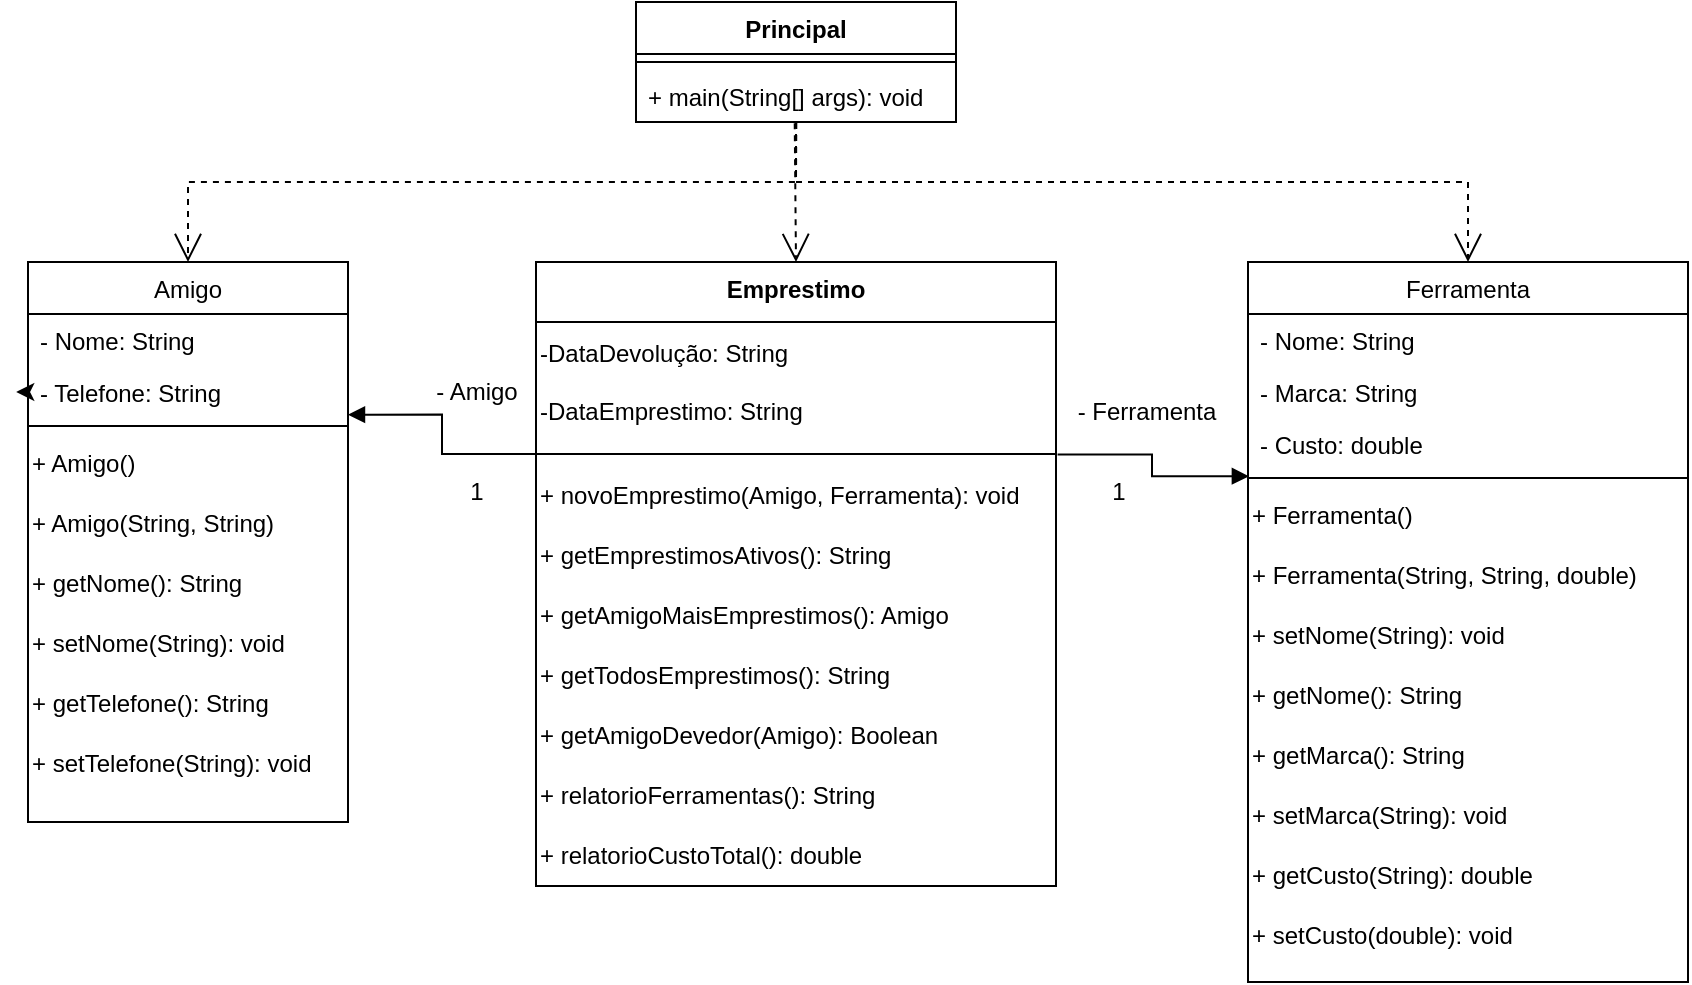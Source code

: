 <mxfile version="24.3.1" type="github">
  <diagram id="C5RBs43oDa-KdzZeNtuy" name="Page-1">
    <mxGraphModel dx="832" dy="481" grid="1" gridSize="10" guides="1" tooltips="1" connect="1" arrows="1" fold="1" page="1" pageScale="1" pageWidth="827" pageHeight="1169" math="0" shadow="0">
      <root>
        <mxCell id="WIyWlLk6GJQsqaUBKTNV-0" />
        <mxCell id="WIyWlLk6GJQsqaUBKTNV-1" parent="WIyWlLk6GJQsqaUBKTNV-0" />
        <mxCell id="zkfFHV4jXpPFQw0GAbJ--0" value="Amigo" style="swimlane;fontStyle=0;align=center;verticalAlign=top;childLayout=stackLayout;horizontal=1;startSize=26;horizontalStack=0;resizeParent=1;resizeLast=0;collapsible=1;marginBottom=0;rounded=0;shadow=0;strokeWidth=1;" parent="WIyWlLk6GJQsqaUBKTNV-1" vertex="1">
          <mxGeometry x="40" y="200" width="160" height="280" as="geometry">
            <mxRectangle x="230" y="140" width="160" height="26" as="alternateBounds" />
          </mxGeometry>
        </mxCell>
        <mxCell id="zkfFHV4jXpPFQw0GAbJ--1" value="- Nome: String" style="text;align=left;verticalAlign=top;spacingLeft=4;spacingRight=4;overflow=hidden;rotatable=0;points=[[0,0.5],[1,0.5]];portConstraint=eastwest;" parent="zkfFHV4jXpPFQw0GAbJ--0" vertex="1">
          <mxGeometry y="26" width="160" height="26" as="geometry" />
        </mxCell>
        <mxCell id="zkfFHV4jXpPFQw0GAbJ--2" value="- Telefone: String" style="text;align=left;verticalAlign=top;spacingLeft=4;spacingRight=4;overflow=hidden;rotatable=0;points=[[0,0.5],[1,0.5]];portConstraint=eastwest;rounded=0;shadow=0;html=0;" parent="zkfFHV4jXpPFQw0GAbJ--0" vertex="1">
          <mxGeometry y="52" width="160" height="26" as="geometry" />
        </mxCell>
        <mxCell id="zkfFHV4jXpPFQw0GAbJ--4" value="" style="line;html=1;strokeWidth=1;align=left;verticalAlign=middle;spacingTop=-1;spacingLeft=3;spacingRight=3;rotatable=0;labelPosition=right;points=[];portConstraint=eastwest;" parent="zkfFHV4jXpPFQw0GAbJ--0" vertex="1">
          <mxGeometry y="78" width="160" height="8" as="geometry" />
        </mxCell>
        <mxCell id="Jhfz_wiX2IJ8C3nvSUvK-13" style="edgeStyle=orthogonalEdgeStyle;rounded=0;orthogonalLoop=1;jettySize=auto;html=1;exitX=0;exitY=0.5;exitDx=0;exitDy=0;entryX=-0.037;entryY=0.462;entryDx=0;entryDy=0;entryPerimeter=0;" parent="zkfFHV4jXpPFQw0GAbJ--0" source="zkfFHV4jXpPFQw0GAbJ--2" target="zkfFHV4jXpPFQw0GAbJ--2" edge="1">
          <mxGeometry relative="1" as="geometry" />
        </mxCell>
        <mxCell id="Jhfz_wiX2IJ8C3nvSUvK-22" value="+ Amigo()" style="text;html=1;align=left;verticalAlign=middle;resizable=0;points=[];autosize=1;strokeColor=none;fillColor=none;" parent="zkfFHV4jXpPFQw0GAbJ--0" vertex="1">
          <mxGeometry y="86" width="160" height="30" as="geometry" />
        </mxCell>
        <mxCell id="Jhfz_wiX2IJ8C3nvSUvK-24" value="+ Amigo(String, String)" style="text;html=1;align=left;verticalAlign=middle;resizable=0;points=[];autosize=1;strokeColor=none;fillColor=none;" parent="zkfFHV4jXpPFQw0GAbJ--0" vertex="1">
          <mxGeometry y="116" width="160" height="30" as="geometry" />
        </mxCell>
        <mxCell id="Jhfz_wiX2IJ8C3nvSUvK-26" value="+ getNome(): String" style="text;html=1;align=left;verticalAlign=middle;resizable=0;points=[];autosize=1;strokeColor=none;fillColor=none;" parent="zkfFHV4jXpPFQw0GAbJ--0" vertex="1">
          <mxGeometry y="146" width="160" height="30" as="geometry" />
        </mxCell>
        <mxCell id="Jhfz_wiX2IJ8C3nvSUvK-27" value="+ setNome(String): void" style="text;html=1;align=left;verticalAlign=middle;resizable=0;points=[];autosize=1;strokeColor=none;fillColor=none;" parent="zkfFHV4jXpPFQw0GAbJ--0" vertex="1">
          <mxGeometry y="176" width="160" height="30" as="geometry" />
        </mxCell>
        <mxCell id="Jhfz_wiX2IJ8C3nvSUvK-28" value="+ getTelefone(): String" style="text;html=1;align=left;verticalAlign=middle;resizable=0;points=[];autosize=1;strokeColor=none;fillColor=none;" parent="zkfFHV4jXpPFQw0GAbJ--0" vertex="1">
          <mxGeometry y="206" width="160" height="30" as="geometry" />
        </mxCell>
        <mxCell id="Jhfz_wiX2IJ8C3nvSUvK-29" value="+ setTelefone(String): void" style="text;html=1;align=left;verticalAlign=middle;resizable=0;points=[];autosize=1;strokeColor=none;fillColor=none;" parent="zkfFHV4jXpPFQw0GAbJ--0" vertex="1">
          <mxGeometry y="236" width="160" height="30" as="geometry" />
        </mxCell>
        <mxCell id="zkfFHV4jXpPFQw0GAbJ--17" value="Ferramenta" style="swimlane;fontStyle=0;align=center;verticalAlign=top;childLayout=stackLayout;horizontal=1;startSize=26;horizontalStack=0;resizeParent=1;resizeLast=0;collapsible=1;marginBottom=0;rounded=0;shadow=0;strokeWidth=1;" parent="WIyWlLk6GJQsqaUBKTNV-1" vertex="1">
          <mxGeometry x="650" y="200" width="220" height="360" as="geometry">
            <mxRectangle x="550" y="140" width="160" height="26" as="alternateBounds" />
          </mxGeometry>
        </mxCell>
        <mxCell id="zkfFHV4jXpPFQw0GAbJ--18" value="- Nome: String" style="text;align=left;verticalAlign=top;spacingLeft=4;spacingRight=4;overflow=hidden;rotatable=0;points=[[0,0.5],[1,0.5]];portConstraint=eastwest;" parent="zkfFHV4jXpPFQw0GAbJ--17" vertex="1">
          <mxGeometry y="26" width="220" height="26" as="geometry" />
        </mxCell>
        <mxCell id="zkfFHV4jXpPFQw0GAbJ--19" value="- Marca: String" style="text;align=left;verticalAlign=top;spacingLeft=4;spacingRight=4;overflow=hidden;rotatable=0;points=[[0,0.5],[1,0.5]];portConstraint=eastwest;rounded=0;shadow=0;html=0;" parent="zkfFHV4jXpPFQw0GAbJ--17" vertex="1">
          <mxGeometry y="52" width="220" height="26" as="geometry" />
        </mxCell>
        <mxCell id="zkfFHV4jXpPFQw0GAbJ--20" value="- Custo: double" style="text;align=left;verticalAlign=top;spacingLeft=4;spacingRight=4;overflow=hidden;rotatable=0;points=[[0,0.5],[1,0.5]];portConstraint=eastwest;rounded=0;shadow=0;html=0;" parent="zkfFHV4jXpPFQw0GAbJ--17" vertex="1">
          <mxGeometry y="78" width="220" height="26" as="geometry" />
        </mxCell>
        <mxCell id="zkfFHV4jXpPFQw0GAbJ--23" value="" style="line;html=1;strokeWidth=1;align=left;verticalAlign=middle;spacingTop=-1;spacingLeft=3;spacingRight=3;rotatable=0;labelPosition=right;points=[];portConstraint=eastwest;" parent="zkfFHV4jXpPFQw0GAbJ--17" vertex="1">
          <mxGeometry y="104" width="220" height="8" as="geometry" />
        </mxCell>
        <mxCell id="Jhfz_wiX2IJ8C3nvSUvK-35" value="+ Ferramenta()" style="text;html=1;align=left;verticalAlign=middle;resizable=0;points=[];autosize=1;strokeColor=none;fillColor=none;" parent="zkfFHV4jXpPFQw0GAbJ--17" vertex="1">
          <mxGeometry y="112" width="220" height="30" as="geometry" />
        </mxCell>
        <mxCell id="Jhfz_wiX2IJ8C3nvSUvK-34" value="+ Ferramenta(String, String, double)" style="text;html=1;align=left;verticalAlign=middle;resizable=0;points=[];autosize=1;strokeColor=none;fillColor=none;" parent="zkfFHV4jXpPFQw0GAbJ--17" vertex="1">
          <mxGeometry y="142" width="220" height="30" as="geometry" />
        </mxCell>
        <mxCell id="Jhfz_wiX2IJ8C3nvSUvK-33" value="+ setNome(String): void" style="text;html=1;align=left;verticalAlign=middle;resizable=0;points=[];autosize=1;strokeColor=none;fillColor=none;" parent="zkfFHV4jXpPFQw0GAbJ--17" vertex="1">
          <mxGeometry y="172" width="220" height="30" as="geometry" />
        </mxCell>
        <mxCell id="Jhfz_wiX2IJ8C3nvSUvK-32" value="+ getNome(): String" style="text;html=1;align=left;verticalAlign=middle;resizable=0;points=[];autosize=1;strokeColor=none;fillColor=none;" parent="zkfFHV4jXpPFQw0GAbJ--17" vertex="1">
          <mxGeometry y="202" width="220" height="30" as="geometry" />
        </mxCell>
        <mxCell id="Jhfz_wiX2IJ8C3nvSUvK-31" value="+ getMarca(): String" style="text;html=1;align=left;verticalAlign=middle;resizable=0;points=[];autosize=1;strokeColor=none;fillColor=none;" parent="zkfFHV4jXpPFQw0GAbJ--17" vertex="1">
          <mxGeometry y="232" width="220" height="30" as="geometry" />
        </mxCell>
        <mxCell id="Jhfz_wiX2IJ8C3nvSUvK-37" value="+ setMarca(String): void" style="text;html=1;align=left;verticalAlign=middle;resizable=0;points=[];autosize=1;strokeColor=none;fillColor=none;" parent="zkfFHV4jXpPFQw0GAbJ--17" vertex="1">
          <mxGeometry y="262" width="220" height="30" as="geometry" />
        </mxCell>
        <mxCell id="Jhfz_wiX2IJ8C3nvSUvK-39" value="+ getCusto(String): double" style="text;html=1;align=left;verticalAlign=middle;resizable=0;points=[];autosize=1;strokeColor=none;fillColor=none;" parent="zkfFHV4jXpPFQw0GAbJ--17" vertex="1">
          <mxGeometry y="292" width="220" height="30" as="geometry" />
        </mxCell>
        <mxCell id="Jhfz_wiX2IJ8C3nvSUvK-38" value="+ setCusto(double): void" style="text;html=1;align=left;verticalAlign=middle;resizable=0;points=[];autosize=1;strokeColor=none;fillColor=none;" parent="zkfFHV4jXpPFQw0GAbJ--17" vertex="1">
          <mxGeometry y="322" width="220" height="30" as="geometry" />
        </mxCell>
        <mxCell id="Jhfz_wiX2IJ8C3nvSUvK-3" value="Principal" style="swimlane;fontStyle=1;align=center;verticalAlign=top;childLayout=stackLayout;horizontal=1;startSize=26;horizontalStack=0;resizeParent=1;resizeParentMax=0;resizeLast=0;collapsible=1;marginBottom=0;whiteSpace=wrap;html=1;" parent="WIyWlLk6GJQsqaUBKTNV-1" vertex="1">
          <mxGeometry x="344" y="70" width="160" height="60" as="geometry" />
        </mxCell>
        <mxCell id="Jhfz_wiX2IJ8C3nvSUvK-5" value="" style="line;strokeWidth=1;fillColor=none;align=left;verticalAlign=middle;spacingTop=-1;spacingLeft=3;spacingRight=3;rotatable=0;labelPosition=right;points=[];portConstraint=eastwest;strokeColor=inherit;" parent="Jhfz_wiX2IJ8C3nvSUvK-3" vertex="1">
          <mxGeometry y="26" width="160" height="8" as="geometry" />
        </mxCell>
        <mxCell id="Jhfz_wiX2IJ8C3nvSUvK-6" value="+ main(String[] args): void" style="text;strokeColor=none;fillColor=none;align=left;verticalAlign=top;spacingLeft=4;spacingRight=4;overflow=hidden;rotatable=0;points=[[0,0.5],[1,0.5]];portConstraint=eastwest;whiteSpace=wrap;html=1;" parent="Jhfz_wiX2IJ8C3nvSUvK-3" vertex="1">
          <mxGeometry y="34" width="160" height="26" as="geometry" />
        </mxCell>
        <mxCell id="Jhfz_wiX2IJ8C3nvSUvK-7" value="" style="endArrow=open;endSize=12;dashed=1;html=1;rounded=0;exitX=0.501;exitY=1.021;exitDx=0;exitDy=0;exitPerimeter=0;entryX=0.5;entryY=0;entryDx=0;entryDy=0;" parent="WIyWlLk6GJQsqaUBKTNV-1" source="Jhfz_wiX2IJ8C3nvSUvK-6" target="zkfFHV4jXpPFQw0GAbJ--0" edge="1">
          <mxGeometry x="0.315" y="-94" width="160" relative="1" as="geometry">
            <mxPoint x="340" y="240" as="sourcePoint" />
            <mxPoint x="500" y="240" as="targetPoint" />
            <Array as="points">
              <mxPoint x="424" y="160" />
              <mxPoint x="120" y="160" />
            </Array>
            <mxPoint x="44" y="-80" as="offset" />
          </mxGeometry>
        </mxCell>
        <mxCell id="Jhfz_wiX2IJ8C3nvSUvK-8" value="" style="endArrow=open;endSize=12;dashed=1;html=1;rounded=0;exitX=0.5;exitY=1;exitDx=0;exitDy=0;exitPerimeter=0;entryX=0.5;entryY=0;entryDx=0;entryDy=0;" parent="WIyWlLk6GJQsqaUBKTNV-1" source="Jhfz_wiX2IJ8C3nvSUvK-6" target="zkfFHV4jXpPFQw0GAbJ--17" edge="1">
          <mxGeometry x="0.228" y="70" width="160" relative="1" as="geometry">
            <mxPoint x="340" y="240" as="sourcePoint" />
            <mxPoint x="500" y="240" as="targetPoint" />
            <Array as="points">
              <mxPoint x="424" y="160" />
              <mxPoint x="760" y="160" />
            </Array>
            <mxPoint as="offset" />
          </mxGeometry>
        </mxCell>
        <mxCell id="Jhfz_wiX2IJ8C3nvSUvK-46" value="Emprestimo" style="swimlane;fontStyle=1;align=center;verticalAlign=top;childLayout=stackLayout;horizontal=1;startSize=30;horizontalStack=0;resizeParent=1;resizeParentMax=0;resizeLast=0;collapsible=1;marginBottom=0;whiteSpace=wrap;html=1;" parent="WIyWlLk6GJQsqaUBKTNV-1" vertex="1">
          <mxGeometry x="294" y="200" width="260" height="312" as="geometry" />
        </mxCell>
        <mxCell id="qXMspSUYPpyihNdOe1WS-12" value="-DataDevolução: String&lt;div&gt;&lt;br&gt;&lt;div&gt;-DataEmprestimo: String&lt;/div&gt;&lt;/div&gt;" style="text;html=1;align=left;verticalAlign=middle;resizable=0;points=[];autosize=1;strokeColor=none;fillColor=none;" parent="Jhfz_wiX2IJ8C3nvSUvK-46" vertex="1">
          <mxGeometry y="30" width="260" height="60" as="geometry" />
        </mxCell>
        <mxCell id="Jhfz_wiX2IJ8C3nvSUvK-48" value="" style="line;strokeWidth=1;fillColor=none;align=left;verticalAlign=middle;spacingTop=-1;spacingLeft=3;spacingRight=3;rotatable=0;labelPosition=right;points=[];portConstraint=eastwest;strokeColor=inherit;" parent="Jhfz_wiX2IJ8C3nvSUvK-46" vertex="1">
          <mxGeometry y="90" width="260" height="12" as="geometry" />
        </mxCell>
        <mxCell id="Jhfz_wiX2IJ8C3nvSUvK-65" value="+ novoEmprestimo(Amigo, Ferramenta): void" style="text;html=1;align=left;verticalAlign=middle;resizable=0;points=[];autosize=1;strokeColor=none;fillColor=none;" parent="Jhfz_wiX2IJ8C3nvSUvK-46" vertex="1">
          <mxGeometry y="102" width="260" height="30" as="geometry" />
        </mxCell>
        <mxCell id="Jhfz_wiX2IJ8C3nvSUvK-64" value="+ getEmprestimosAtivos(): String" style="text;html=1;align=left;verticalAlign=middle;resizable=0;points=[];autosize=1;strokeColor=none;fillColor=none;" parent="Jhfz_wiX2IJ8C3nvSUvK-46" vertex="1">
          <mxGeometry y="132" width="260" height="30" as="geometry" />
        </mxCell>
        <mxCell id="Jhfz_wiX2IJ8C3nvSUvK-66" value="+ getAmigoMaisEmprestimos(): Amigo" style="text;html=1;align=left;verticalAlign=middle;resizable=0;points=[];autosize=1;strokeColor=none;fillColor=none;" parent="Jhfz_wiX2IJ8C3nvSUvK-46" vertex="1">
          <mxGeometry y="162" width="260" height="30" as="geometry" />
        </mxCell>
        <mxCell id="Jhfz_wiX2IJ8C3nvSUvK-67" value="+ getTodosEmprestimos(): String" style="text;html=1;align=left;verticalAlign=middle;resizable=0;points=[];autosize=1;strokeColor=none;fillColor=none;" parent="Jhfz_wiX2IJ8C3nvSUvK-46" vertex="1">
          <mxGeometry y="192" width="260" height="30" as="geometry" />
        </mxCell>
        <mxCell id="Jhfz_wiX2IJ8C3nvSUvK-68" value="+ getAmigoDevedor(Amigo): Boolean" style="text;html=1;align=left;verticalAlign=middle;resizable=0;points=[];autosize=1;strokeColor=none;fillColor=none;" parent="Jhfz_wiX2IJ8C3nvSUvK-46" vertex="1">
          <mxGeometry y="222" width="260" height="30" as="geometry" />
        </mxCell>
        <mxCell id="Jhfz_wiX2IJ8C3nvSUvK-70" value="+ relatorioFerramentas(): String" style="text;html=1;align=left;verticalAlign=middle;resizable=0;points=[];autosize=1;strokeColor=none;fillColor=none;" parent="Jhfz_wiX2IJ8C3nvSUvK-46" vertex="1">
          <mxGeometry y="252" width="260" height="30" as="geometry" />
        </mxCell>
        <mxCell id="Jhfz_wiX2IJ8C3nvSUvK-69" value="+ relatorioCustoTotal(): double" style="text;html=1;align=left;verticalAlign=middle;resizable=0;points=[];autosize=1;strokeColor=none;fillColor=none;" parent="Jhfz_wiX2IJ8C3nvSUvK-46" vertex="1">
          <mxGeometry y="282" width="260" height="30" as="geometry" />
        </mxCell>
        <mxCell id="Jhfz_wiX2IJ8C3nvSUvK-50" value="" style="endArrow=open;endSize=12;dashed=1;html=1;rounded=0;entryX=0.5;entryY=0;entryDx=0;entryDy=0;exitX=0.496;exitY=1.025;exitDx=0;exitDy=0;exitPerimeter=0;" parent="WIyWlLk6GJQsqaUBKTNV-1" source="Jhfz_wiX2IJ8C3nvSUvK-6" target="Jhfz_wiX2IJ8C3nvSUvK-46" edge="1">
          <mxGeometry width="160" relative="1" as="geometry">
            <mxPoint x="420" y="130" as="sourcePoint" />
            <mxPoint x="430" y="420" as="targetPoint" />
          </mxGeometry>
        </mxCell>
        <mxCell id="Jhfz_wiX2IJ8C3nvSUvK-51" value="" style="endArrow=block;endFill=1;html=1;edgeStyle=orthogonalEdgeStyle;align=left;verticalAlign=top;rounded=0;entryX=0.002;entryY=0.39;entryDx=0;entryDy=0;entryPerimeter=0;exitX=1.003;exitY=0.517;exitDx=0;exitDy=0;exitPerimeter=0;" parent="WIyWlLk6GJQsqaUBKTNV-1" source="Jhfz_wiX2IJ8C3nvSUvK-48" target="zkfFHV4jXpPFQw0GAbJ--23" edge="1">
          <mxGeometry x="-0.67" y="25" relative="1" as="geometry">
            <mxPoint x="330" y="410" as="sourcePoint" />
            <mxPoint x="490" y="410" as="targetPoint" />
            <mxPoint as="offset" />
          </mxGeometry>
        </mxCell>
        <mxCell id="Jhfz_wiX2IJ8C3nvSUvK-53" value="" style="endArrow=block;endFill=1;html=1;edgeStyle=orthogonalEdgeStyle;align=left;verticalAlign=top;rounded=0;entryX=1;entryY=0.936;entryDx=0;entryDy=0;entryPerimeter=0;" parent="WIyWlLk6GJQsqaUBKTNV-1" source="Jhfz_wiX2IJ8C3nvSUvK-48" target="zkfFHV4jXpPFQw0GAbJ--2" edge="1">
          <mxGeometry x="-1" relative="1" as="geometry">
            <mxPoint x="340" y="320" as="sourcePoint" />
            <mxPoint x="240" y="320" as="targetPoint" />
            <mxPoint as="offset" />
          </mxGeometry>
        </mxCell>
        <mxCell id="Jhfz_wiX2IJ8C3nvSUvK-56" value="- Amigo" style="text;html=1;align=center;verticalAlign=middle;resizable=0;points=[];autosize=1;strokeColor=none;fillColor=none;" parent="WIyWlLk6GJQsqaUBKTNV-1" vertex="1">
          <mxGeometry x="234" y="250" width="60" height="30" as="geometry" />
        </mxCell>
        <mxCell id="Jhfz_wiX2IJ8C3nvSUvK-58" value="1" style="text;html=1;align=center;verticalAlign=middle;resizable=0;points=[];autosize=1;strokeColor=none;fillColor=none;" parent="WIyWlLk6GJQsqaUBKTNV-1" vertex="1">
          <mxGeometry x="249" y="300" width="30" height="30" as="geometry" />
        </mxCell>
        <mxCell id="Jhfz_wiX2IJ8C3nvSUvK-59" value="- Ferramenta" style="text;html=1;align=center;verticalAlign=middle;resizable=0;points=[];autosize=1;strokeColor=none;fillColor=none;" parent="WIyWlLk6GJQsqaUBKTNV-1" vertex="1">
          <mxGeometry x="554" y="260" width="90" height="30" as="geometry" />
        </mxCell>
        <mxCell id="Jhfz_wiX2IJ8C3nvSUvK-60" value="1" style="text;html=1;align=center;verticalAlign=middle;resizable=0;points=[];autosize=1;strokeColor=none;fillColor=none;" parent="WIyWlLk6GJQsqaUBKTNV-1" vertex="1">
          <mxGeometry x="570" y="300" width="30" height="30" as="geometry" />
        </mxCell>
      </root>
    </mxGraphModel>
  </diagram>
</mxfile>
